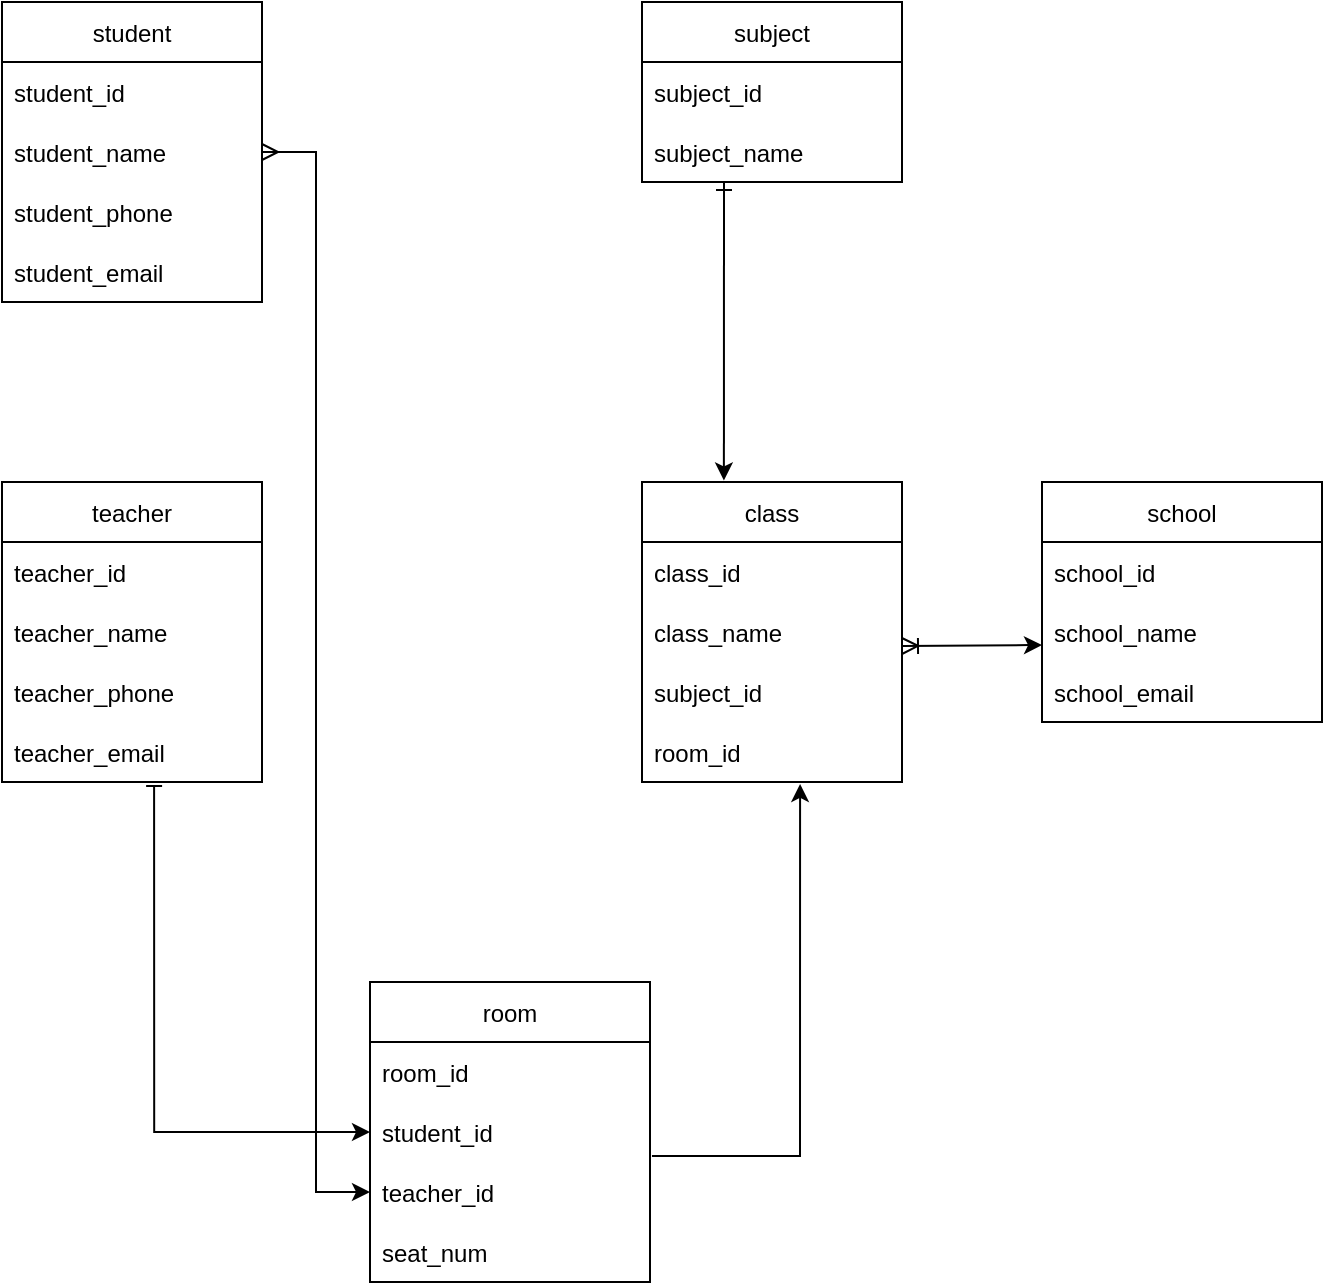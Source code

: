<mxfile version="20.2.1" type="github">
  <diagram id="xmLhRH_7aOAsK8foOpP1" name="Page-1">
    <mxGraphModel dx="1426" dy="693" grid="1" gridSize="10" guides="1" tooltips="1" connect="1" arrows="1" fold="1" page="1" pageScale="1" pageWidth="827" pageHeight="1169" math="0" shadow="0">
      <root>
        <mxCell id="0" />
        <mxCell id="1" parent="0" />
        <mxCell id="CUi0itA0A1m5QsF292kd-1" value="student" style="swimlane;fontStyle=0;childLayout=stackLayout;horizontal=1;startSize=30;horizontalStack=0;resizeParent=1;resizeParentMax=0;resizeLast=0;collapsible=1;marginBottom=0;" parent="1" vertex="1">
          <mxGeometry x="160" y="40" width="130" height="150" as="geometry">
            <mxRectangle x="110" y="90" width="80" height="30" as="alternateBounds" />
          </mxGeometry>
        </mxCell>
        <mxCell id="CUi0itA0A1m5QsF292kd-2" value="student_id" style="text;strokeColor=none;fillColor=none;align=left;verticalAlign=middle;spacingLeft=4;spacingRight=4;overflow=hidden;points=[[0,0.5],[1,0.5]];portConstraint=eastwest;rotatable=0;" parent="CUi0itA0A1m5QsF292kd-1" vertex="1">
          <mxGeometry y="30" width="130" height="30" as="geometry" />
        </mxCell>
        <mxCell id="CUi0itA0A1m5QsF292kd-3" value="student_name" style="text;strokeColor=none;fillColor=none;align=left;verticalAlign=middle;spacingLeft=4;spacingRight=4;overflow=hidden;points=[[0,0.5],[1,0.5]];portConstraint=eastwest;rotatable=0;" parent="CUi0itA0A1m5QsF292kd-1" vertex="1">
          <mxGeometry y="60" width="130" height="30" as="geometry" />
        </mxCell>
        <mxCell id="CUi0itA0A1m5QsF292kd-5" value="student_phone" style="text;strokeColor=none;fillColor=none;align=left;verticalAlign=middle;spacingLeft=4;spacingRight=4;overflow=hidden;points=[[0,0.5],[1,0.5]];portConstraint=eastwest;rotatable=0;" parent="CUi0itA0A1m5QsF292kd-1" vertex="1">
          <mxGeometry y="90" width="130" height="30" as="geometry" />
        </mxCell>
        <mxCell id="CUi0itA0A1m5QsF292kd-4" value="student_email" style="text;strokeColor=none;fillColor=none;align=left;verticalAlign=middle;spacingLeft=4;spacingRight=4;overflow=hidden;points=[[0,0.5],[1,0.5]];portConstraint=eastwest;rotatable=0;" parent="CUi0itA0A1m5QsF292kd-1" vertex="1">
          <mxGeometry y="120" width="130" height="30" as="geometry" />
        </mxCell>
        <mxCell id="CUi0itA0A1m5QsF292kd-6" value="subject" style="swimlane;fontStyle=0;childLayout=stackLayout;horizontal=1;startSize=30;horizontalStack=0;resizeParent=1;resizeParentMax=0;resizeLast=0;collapsible=1;marginBottom=0;" parent="1" vertex="1">
          <mxGeometry x="480" y="40" width="130" height="90" as="geometry">
            <mxRectangle x="110" y="90" width="80" height="30" as="alternateBounds" />
          </mxGeometry>
        </mxCell>
        <mxCell id="CUi0itA0A1m5QsF292kd-7" value="subject_id" style="text;strokeColor=none;fillColor=none;align=left;verticalAlign=middle;spacingLeft=4;spacingRight=4;overflow=hidden;points=[[0,0.5],[1,0.5]];portConstraint=eastwest;rotatable=0;" parent="CUi0itA0A1m5QsF292kd-6" vertex="1">
          <mxGeometry y="30" width="130" height="30" as="geometry" />
        </mxCell>
        <mxCell id="CUi0itA0A1m5QsF292kd-8" value="subject_name" style="text;strokeColor=none;fillColor=none;align=left;verticalAlign=middle;spacingLeft=4;spacingRight=4;overflow=hidden;points=[[0,0.5],[1,0.5]];portConstraint=eastwest;rotatable=0;" parent="CUi0itA0A1m5QsF292kd-6" vertex="1">
          <mxGeometry y="60" width="130" height="30" as="geometry" />
        </mxCell>
        <mxCell id="CUi0itA0A1m5QsF292kd-11" value="class" style="swimlane;fontStyle=0;childLayout=stackLayout;horizontal=1;startSize=30;horizontalStack=0;resizeParent=1;resizeParentMax=0;resizeLast=0;collapsible=1;marginBottom=0;" parent="1" vertex="1">
          <mxGeometry x="480" y="280" width="130" height="150" as="geometry">
            <mxRectangle x="110" y="90" width="80" height="30" as="alternateBounds" />
          </mxGeometry>
        </mxCell>
        <mxCell id="CUi0itA0A1m5QsF292kd-12" value="class_id" style="text;strokeColor=none;fillColor=none;align=left;verticalAlign=middle;spacingLeft=4;spacingRight=4;overflow=hidden;points=[[0,0.5],[1,0.5]];portConstraint=eastwest;rotatable=0;" parent="CUi0itA0A1m5QsF292kd-11" vertex="1">
          <mxGeometry y="30" width="130" height="30" as="geometry" />
        </mxCell>
        <mxCell id="CUi0itA0A1m5QsF292kd-13" value="class_name" style="text;strokeColor=none;fillColor=none;align=left;verticalAlign=middle;spacingLeft=4;spacingRight=4;overflow=hidden;points=[[0,0.5],[1,0.5]];portConstraint=eastwest;rotatable=0;" parent="CUi0itA0A1m5QsF292kd-11" vertex="1">
          <mxGeometry y="60" width="130" height="30" as="geometry" />
        </mxCell>
        <mxCell id="CUi0itA0A1m5QsF292kd-14" value="subject_id" style="text;strokeColor=none;fillColor=none;align=left;verticalAlign=middle;spacingLeft=4;spacingRight=4;overflow=hidden;points=[[0,0.5],[1,0.5]];portConstraint=eastwest;rotatable=0;" parent="CUi0itA0A1m5QsF292kd-11" vertex="1">
          <mxGeometry y="90" width="130" height="30" as="geometry" />
        </mxCell>
        <mxCell id="CUi0itA0A1m5QsF292kd-16" value="room_id" style="text;strokeColor=none;fillColor=none;align=left;verticalAlign=middle;spacingLeft=4;spacingRight=4;overflow=hidden;points=[[0,0.5],[1,0.5]];portConstraint=eastwest;rotatable=0;" parent="CUi0itA0A1m5QsF292kd-11" vertex="1">
          <mxGeometry y="120" width="130" height="30" as="geometry" />
        </mxCell>
        <mxCell id="CUi0itA0A1m5QsF292kd-18" value="teacher" style="swimlane;fontStyle=0;childLayout=stackLayout;horizontal=1;startSize=30;horizontalStack=0;resizeParent=1;resizeParentMax=0;resizeLast=0;collapsible=1;marginBottom=0;" parent="1" vertex="1">
          <mxGeometry x="160" y="280" width="130" height="150" as="geometry">
            <mxRectangle x="110" y="90" width="80" height="30" as="alternateBounds" />
          </mxGeometry>
        </mxCell>
        <mxCell id="CUi0itA0A1m5QsF292kd-19" value="teacher_id" style="text;strokeColor=none;fillColor=none;align=left;verticalAlign=middle;spacingLeft=4;spacingRight=4;overflow=hidden;points=[[0,0.5],[1,0.5]];portConstraint=eastwest;rotatable=0;" parent="CUi0itA0A1m5QsF292kd-18" vertex="1">
          <mxGeometry y="30" width="130" height="30" as="geometry" />
        </mxCell>
        <mxCell id="CUi0itA0A1m5QsF292kd-20" value="teacher_name" style="text;strokeColor=none;fillColor=none;align=left;verticalAlign=middle;spacingLeft=4;spacingRight=4;overflow=hidden;points=[[0,0.5],[1,0.5]];portConstraint=eastwest;rotatable=0;" parent="CUi0itA0A1m5QsF292kd-18" vertex="1">
          <mxGeometry y="60" width="130" height="30" as="geometry" />
        </mxCell>
        <mxCell id="CUi0itA0A1m5QsF292kd-21" value="teacher_phone" style="text;strokeColor=none;fillColor=none;align=left;verticalAlign=middle;spacingLeft=4;spacingRight=4;overflow=hidden;points=[[0,0.5],[1,0.5]];portConstraint=eastwest;rotatable=0;" parent="CUi0itA0A1m5QsF292kd-18" vertex="1">
          <mxGeometry y="90" width="130" height="30" as="geometry" />
        </mxCell>
        <mxCell id="CUi0itA0A1m5QsF292kd-22" value="teacher_email" style="text;strokeColor=none;fillColor=none;align=left;verticalAlign=middle;spacingLeft=4;spacingRight=4;overflow=hidden;points=[[0,0.5],[1,0.5]];portConstraint=eastwest;rotatable=0;" parent="CUi0itA0A1m5QsF292kd-18" vertex="1">
          <mxGeometry y="120" width="130" height="30" as="geometry" />
        </mxCell>
        <mxCell id="CUi0itA0A1m5QsF292kd-29" value="" style="endArrow=classic;html=1;rounded=0;exitX=1;exitY=0.5;exitDx=0;exitDy=0;entryX=0;entryY=0.5;entryDx=0;entryDy=0;edgeStyle=orthogonalEdgeStyle;startArrow=ERmany;startFill=0;" parent="1" source="CUi0itA0A1m5QsF292kd-3" target="zZ2jvYXYrJg83YJ4hSHN-5" edge="1">
          <mxGeometry width="50" height="50" relative="1" as="geometry">
            <mxPoint x="290" y="320" as="sourcePoint" />
            <mxPoint x="340" y="270" as="targetPoint" />
          </mxGeometry>
        </mxCell>
        <mxCell id="CUi0itA0A1m5QsF292kd-30" value="" style="endArrow=classic;html=1;rounded=0;exitX=0.585;exitY=1.067;exitDx=0;exitDy=0;exitPerimeter=0;startArrow=baseDash;startFill=0;entryX=0;entryY=0.5;entryDx=0;entryDy=0;edgeStyle=orthogonalEdgeStyle;" parent="1" source="CUi0itA0A1m5QsF292kd-22" edge="1" target="zZ2jvYXYrJg83YJ4hSHN-3">
          <mxGeometry width="50" height="50" relative="1" as="geometry">
            <mxPoint x="290" y="320" as="sourcePoint" />
            <mxPoint x="480" y="361" as="targetPoint" />
            <Array as="points">
              <mxPoint x="236" y="605" />
            </Array>
          </mxGeometry>
        </mxCell>
        <mxCell id="CUi0itA0A1m5QsF292kd-31" value="" style="endArrow=classic;html=1;rounded=0;startArrow=ERone;startFill=0;entryX=0.315;entryY=-0.005;entryDx=0;entryDy=0;entryPerimeter=0;" parent="1" target="CUi0itA0A1m5QsF292kd-11" edge="1">
          <mxGeometry width="50" height="50" relative="1" as="geometry">
            <mxPoint x="521" y="130" as="sourcePoint" />
            <mxPoint x="520" y="270" as="targetPoint" />
          </mxGeometry>
        </mxCell>
        <mxCell id="CUi0itA0A1m5QsF292kd-32" value="school" style="swimlane;fontStyle=0;childLayout=stackLayout;horizontal=1;startSize=30;horizontalStack=0;resizeParent=1;resizeParentMax=0;resizeLast=0;collapsible=1;marginBottom=0;" parent="1" vertex="1">
          <mxGeometry x="680" y="280" width="140" height="120" as="geometry" />
        </mxCell>
        <mxCell id="CUi0itA0A1m5QsF292kd-33" value="school_id" style="text;strokeColor=none;fillColor=none;align=left;verticalAlign=middle;spacingLeft=4;spacingRight=4;overflow=hidden;points=[[0,0.5],[1,0.5]];portConstraint=eastwest;rotatable=0;" parent="CUi0itA0A1m5QsF292kd-32" vertex="1">
          <mxGeometry y="30" width="140" height="30" as="geometry" />
        </mxCell>
        <mxCell id="CUi0itA0A1m5QsF292kd-34" value="school_name" style="text;strokeColor=none;fillColor=none;align=left;verticalAlign=middle;spacingLeft=4;spacingRight=4;overflow=hidden;points=[[0,0.5],[1,0.5]];portConstraint=eastwest;rotatable=0;" parent="CUi0itA0A1m5QsF292kd-32" vertex="1">
          <mxGeometry y="60" width="140" height="30" as="geometry" />
        </mxCell>
        <mxCell id="CUi0itA0A1m5QsF292kd-35" value="school_email" style="text;strokeColor=none;fillColor=none;align=left;verticalAlign=middle;spacingLeft=4;spacingRight=4;overflow=hidden;points=[[0,0.5],[1,0.5]];portConstraint=eastwest;rotatable=0;" parent="CUi0itA0A1m5QsF292kd-32" vertex="1">
          <mxGeometry y="90" width="140" height="30" as="geometry" />
        </mxCell>
        <mxCell id="CUi0itA0A1m5QsF292kd-36" value="" style="endArrow=classic;html=1;rounded=0;entryX=0;entryY=0.717;entryDx=0;entryDy=0;entryPerimeter=0;startArrow=ERoneToMany;startFill=0;" parent="1" target="CUi0itA0A1m5QsF292kd-34" edge="1">
          <mxGeometry width="50" height="50" relative="1" as="geometry">
            <mxPoint x="610" y="362" as="sourcePoint" />
            <mxPoint x="460" y="280" as="targetPoint" />
          </mxGeometry>
        </mxCell>
        <mxCell id="zZ2jvYXYrJg83YJ4hSHN-1" value="room" style="swimlane;fontStyle=0;childLayout=stackLayout;horizontal=1;startSize=30;horizontalStack=0;resizeParent=1;resizeParentMax=0;resizeLast=0;collapsible=1;marginBottom=0;" vertex="1" parent="1">
          <mxGeometry x="344" y="530" width="140" height="150" as="geometry" />
        </mxCell>
        <mxCell id="zZ2jvYXYrJg83YJ4hSHN-2" value="room_id" style="text;strokeColor=none;fillColor=none;align=left;verticalAlign=middle;spacingLeft=4;spacingRight=4;overflow=hidden;points=[[0,0.5],[1,0.5]];portConstraint=eastwest;rotatable=0;" vertex="1" parent="zZ2jvYXYrJg83YJ4hSHN-1">
          <mxGeometry y="30" width="140" height="30" as="geometry" />
        </mxCell>
        <mxCell id="zZ2jvYXYrJg83YJ4hSHN-3" value="student_id" style="text;strokeColor=none;fillColor=none;align=left;verticalAlign=middle;spacingLeft=4;spacingRight=4;overflow=hidden;points=[[0,0.5],[1,0.5]];portConstraint=eastwest;rotatable=0;" vertex="1" parent="zZ2jvYXYrJg83YJ4hSHN-1">
          <mxGeometry y="60" width="140" height="30" as="geometry" />
        </mxCell>
        <mxCell id="zZ2jvYXYrJg83YJ4hSHN-5" value="teacher_id" style="text;strokeColor=none;fillColor=none;align=left;verticalAlign=middle;spacingLeft=4;spacingRight=4;overflow=hidden;points=[[0,0.5],[1,0.5]];portConstraint=eastwest;rotatable=0;" vertex="1" parent="zZ2jvYXYrJg83YJ4hSHN-1">
          <mxGeometry y="90" width="140" height="30" as="geometry" />
        </mxCell>
        <mxCell id="zZ2jvYXYrJg83YJ4hSHN-4" value="seat_num" style="text;strokeColor=none;fillColor=none;align=left;verticalAlign=middle;spacingLeft=4;spacingRight=4;overflow=hidden;points=[[0,0.5],[1,0.5]];portConstraint=eastwest;rotatable=0;" vertex="1" parent="zZ2jvYXYrJg83YJ4hSHN-1">
          <mxGeometry y="120" width="140" height="30" as="geometry" />
        </mxCell>
        <mxCell id="zZ2jvYXYrJg83YJ4hSHN-6" value="" style="endArrow=classic;html=1;rounded=0;exitX=1.007;exitY=-0.1;exitDx=0;exitDy=0;exitPerimeter=0;entryX=0.608;entryY=1.033;entryDx=0;entryDy=0;entryPerimeter=0;edgeStyle=orthogonalEdgeStyle;" edge="1" parent="1" source="zZ2jvYXYrJg83YJ4hSHN-5" target="CUi0itA0A1m5QsF292kd-16">
          <mxGeometry width="50" height="50" relative="1" as="geometry">
            <mxPoint x="490" y="640" as="sourcePoint" />
            <mxPoint x="559.95" y="460.99" as="targetPoint" />
          </mxGeometry>
        </mxCell>
      </root>
    </mxGraphModel>
  </diagram>
</mxfile>
